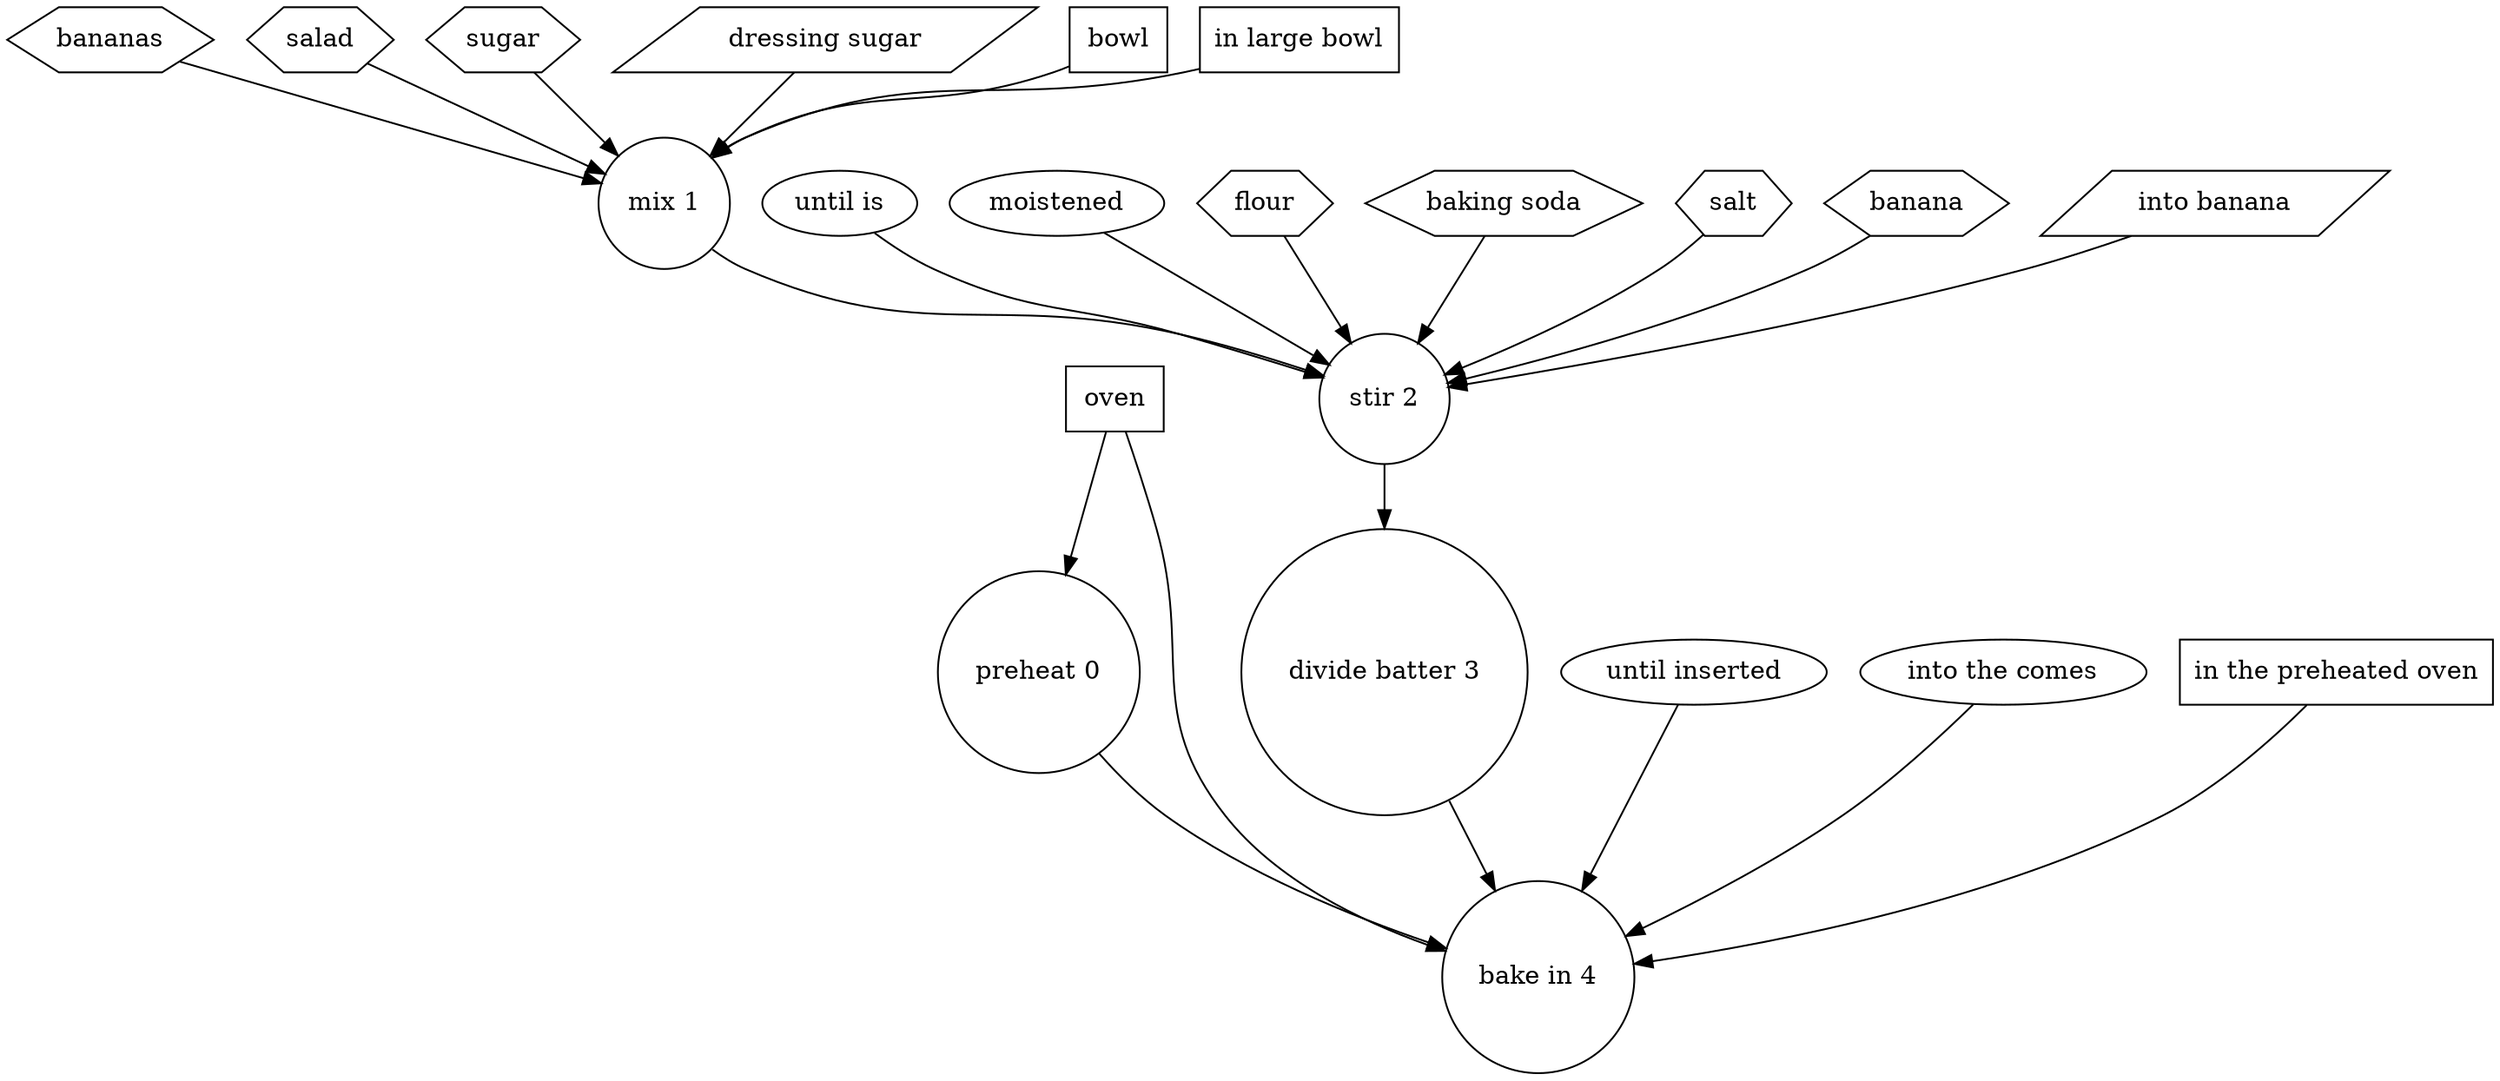 digraph G {
"preheat 0" [shape=circle, style=filled, fillcolor=white];
oven [shape=box, style=filled, fillcolor=white];
oven -> "preheat 0";
"mix 1" [shape=circle, style=filled, fillcolor=white];
bananas [shape=hexagon, style=filled, fillcolor=white];
bananas -> "mix 1";
salad [shape=hexagon, style=filled, fillcolor=white];
salad -> "mix 1";
sugar [shape=hexagon, style=filled, fillcolor=white];
sugar -> "mix 1";
"dressing sugar" [shape=hexagon, style=filled, fillcolor=white];
"dressing sugar" -> "mix 1";
bowl [shape=box, style=filled, fillcolor=white];
bowl -> "mix 1";
"in large bowl" [shape=rectangle, style=filled, fillcolor=white];
"in large bowl" -> "mix 1";
"dressing sugar" [shape=parallelogram, style=filled, fillcolor=white];
"stir 2" [shape=circle, style=filled, fillcolor=white];
"until is" [shape=ellipse, style=filled, fillcolor=white];
"until is" -> "stir 2";
moistened [shape=ellipse, style=filled, fillcolor=white];
moistened -> "stir 2";
flour [shape=hexagon, style=filled, fillcolor=white];
flour -> "stir 2";
"baking soda" [shape=hexagon, style=filled, fillcolor=white];
"baking soda" -> "stir 2";
salt [shape=hexagon, style=filled, fillcolor=white];
salt -> "stir 2";
banana [shape=hexagon, style=filled, fillcolor=white];
banana -> "stir 2";
"into banana" [shape=hexagon, style=filled, fillcolor=white];
"into banana" -> "stir 2";
"into banana" [shape=parallelogram, style=filled, fillcolor=white];
"divide batter 3" [shape=circle, style=filled, fillcolor=white];
"bake in 4" [shape=circle, style=filled, fillcolor=white];
"until inserted" [shape=ellipse, style=filled, fillcolor=white];
"until inserted" -> "bake in 4";
"into the comes" [shape=ellipse, style=filled, fillcolor=white];
"into the comes" -> "bake in 4";
oven [shape=box, style=filled, fillcolor=white];
oven -> "bake in 4";
"in the preheated oven" [shape=rectangle, style=filled, fillcolor=white];
"in the preheated oven" -> "bake in 4";
"preheat 0" -> "bake in 4";
"mix 1" -> "stir 2";
"stir 2" -> "divide batter 3";
"divide batter 3" -> "bake in 4";
}
